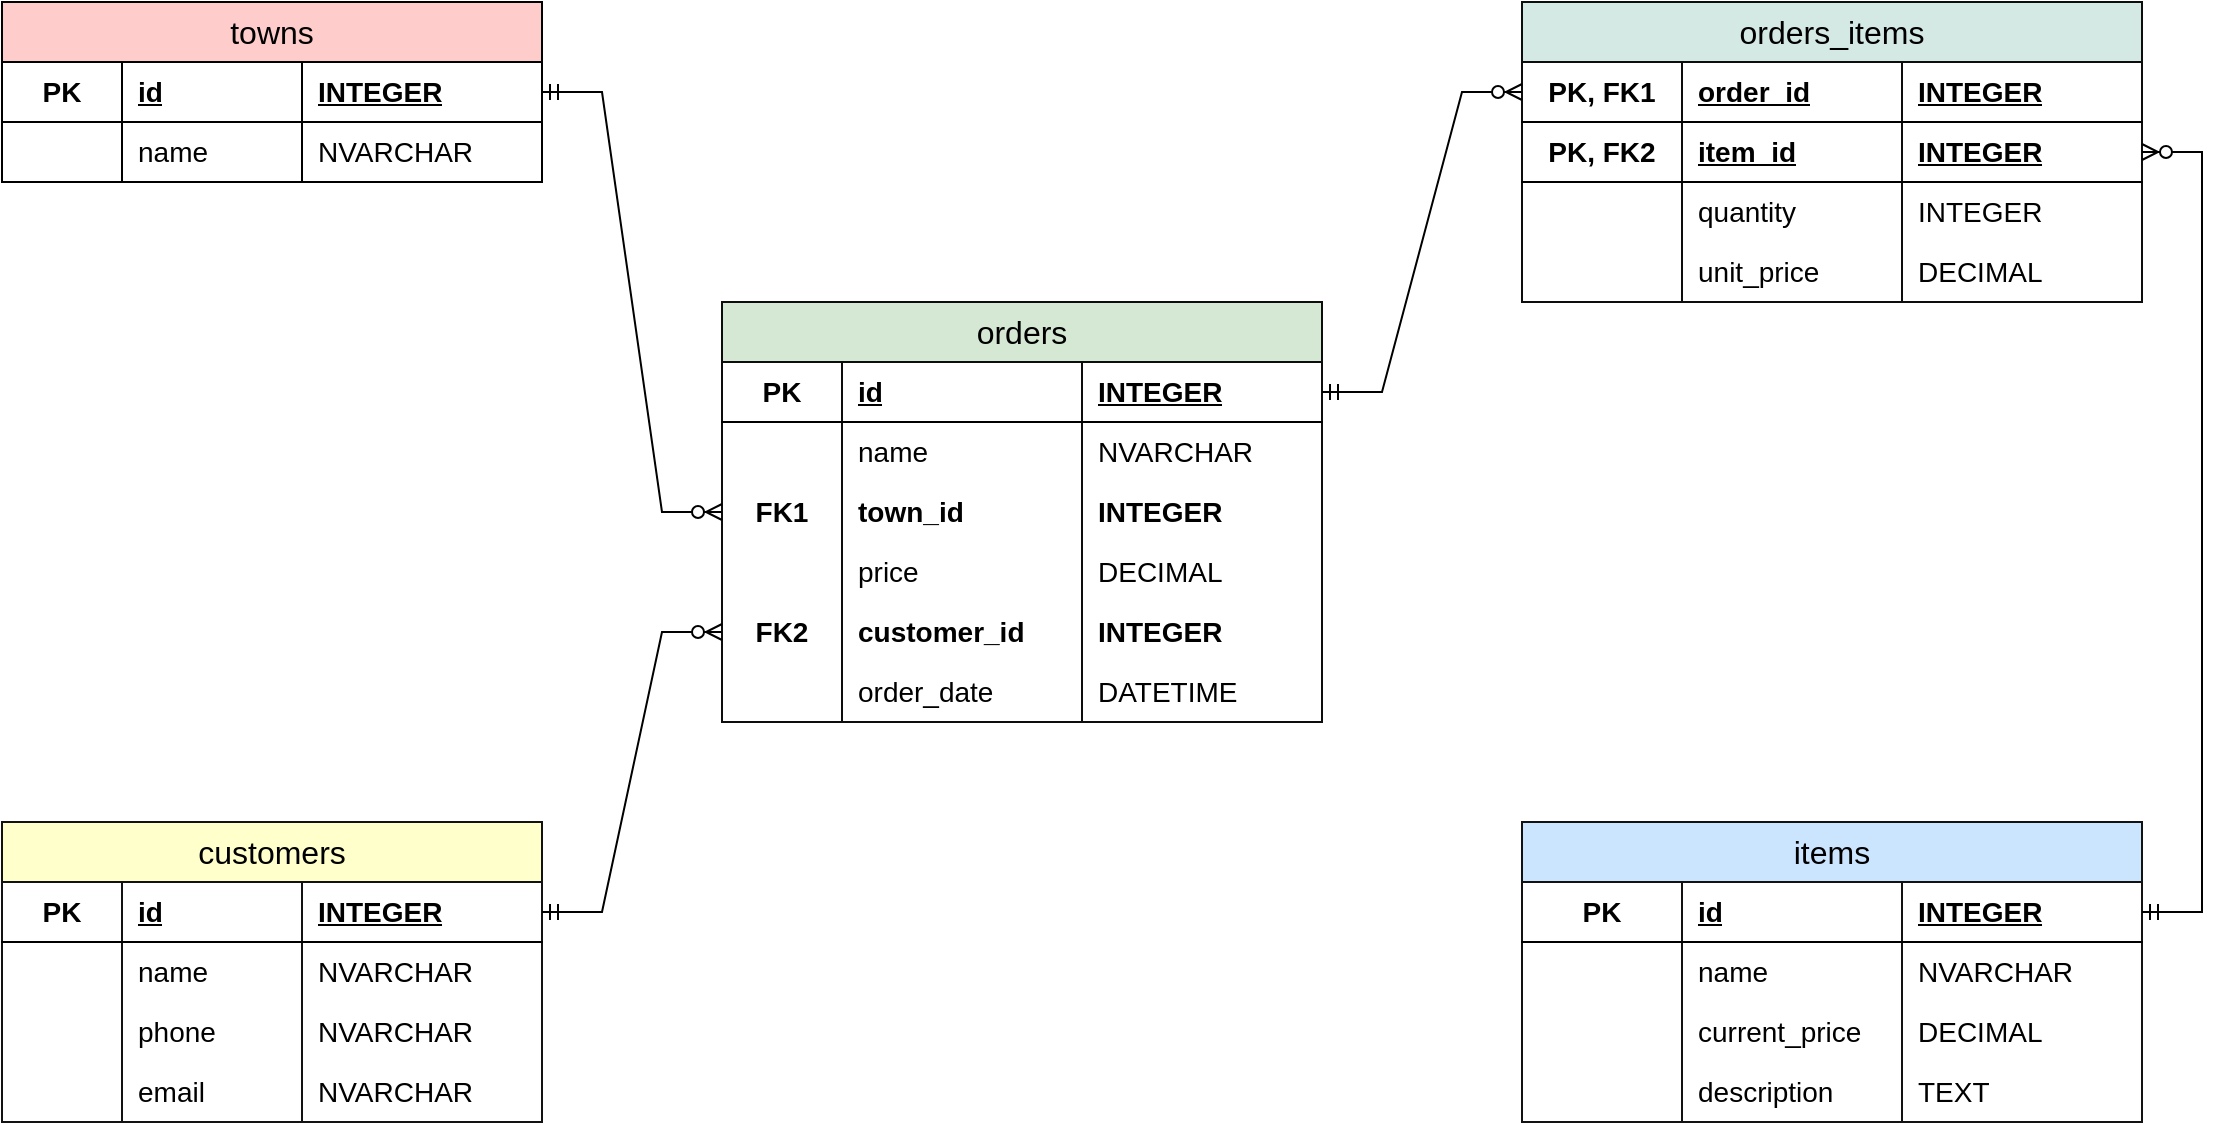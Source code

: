 <mxfile version="28.2.5">
  <diagram name="Страница — 1" id="lfdWWgCuKbMi5LVrJttY">
    <mxGraphModel dx="1034" dy="548" grid="1" gridSize="10" guides="1" tooltips="1" connect="1" arrows="1" fold="1" page="1" pageScale="1" pageWidth="1169" pageHeight="827" math="0" shadow="0">
      <root>
        <mxCell id="0" />
        <mxCell id="1" parent="0" />
        <mxCell id="JcD0nTXZujLrFrjOI5Ah-1" value="orders" style="shape=table;startSize=30;container=1;collapsible=1;childLayout=tableLayout;fixedRows=1;rowLines=0;fontStyle=0;align=center;resizeLast=1;html=1;whiteSpace=wrap;swimlaneFillColor=default;fillColor=#d5e8d4;strokeColor=light-dark(#0d0d0d, #446e2c);fontSize=16;" vertex="1" parent="1">
          <mxGeometry x="380" y="290" width="300" height="210" as="geometry">
            <mxRectangle x="170" y="160" width="80" height="30" as="alternateBounds" />
          </mxGeometry>
        </mxCell>
        <mxCell id="JcD0nTXZujLrFrjOI5Ah-2" value="" style="shape=tableRow;horizontal=0;startSize=0;swimlaneHead=0;swimlaneBody=0;fillColor=none;collapsible=0;dropTarget=0;points=[[0,0.5],[1,0.5]];portConstraint=eastwest;top=0;left=0;right=0;bottom=1;html=1;" vertex="1" parent="JcD0nTXZujLrFrjOI5Ah-1">
          <mxGeometry y="30" width="300" height="30" as="geometry" />
        </mxCell>
        <mxCell id="JcD0nTXZujLrFrjOI5Ah-3" value="PK" style="shape=partialRectangle;connectable=0;fillColor=none;top=0;left=0;bottom=0;right=0;fontStyle=1;overflow=hidden;html=1;whiteSpace=wrap;fontSize=14;" vertex="1" parent="JcD0nTXZujLrFrjOI5Ah-2">
          <mxGeometry width="60" height="30" as="geometry">
            <mxRectangle width="60" height="30" as="alternateBounds" />
          </mxGeometry>
        </mxCell>
        <mxCell id="JcD0nTXZujLrFrjOI5Ah-4" value="id" style="shape=partialRectangle;connectable=0;fillColor=none;top=0;left=0;bottom=0;right=0;align=left;spacingLeft=6;fontStyle=5;overflow=hidden;html=1;whiteSpace=wrap;fontSize=14;" vertex="1" parent="JcD0nTXZujLrFrjOI5Ah-2">
          <mxGeometry x="60" width="120" height="30" as="geometry">
            <mxRectangle width="120" height="30" as="alternateBounds" />
          </mxGeometry>
        </mxCell>
        <mxCell id="JcD0nTXZujLrFrjOI5Ah-5" value="INTEGER" style="shape=partialRectangle;connectable=0;fillColor=none;top=0;left=0;bottom=0;right=0;align=left;spacingLeft=6;fontStyle=5;overflow=hidden;html=1;whiteSpace=wrap;fontSize=14;" vertex="1" parent="JcD0nTXZujLrFrjOI5Ah-2">
          <mxGeometry x="180" width="120" height="30" as="geometry">
            <mxRectangle width="120" height="30" as="alternateBounds" />
          </mxGeometry>
        </mxCell>
        <mxCell id="JcD0nTXZujLrFrjOI5Ah-6" value="" style="shape=tableRow;horizontal=0;startSize=0;swimlaneHead=0;swimlaneBody=0;fillColor=none;collapsible=0;dropTarget=0;points=[[0,0.5],[1,0.5]];portConstraint=eastwest;top=0;left=0;right=0;bottom=0;html=1;" vertex="1" parent="JcD0nTXZujLrFrjOI5Ah-1">
          <mxGeometry y="60" width="300" height="30" as="geometry" />
        </mxCell>
        <mxCell id="JcD0nTXZujLrFrjOI5Ah-7" value="" style="shape=partialRectangle;connectable=0;fillColor=none;top=0;left=0;bottom=0;right=0;editable=1;overflow=hidden;html=1;whiteSpace=wrap;fontSize=14;" vertex="1" parent="JcD0nTXZujLrFrjOI5Ah-6">
          <mxGeometry width="60" height="30" as="geometry">
            <mxRectangle width="60" height="30" as="alternateBounds" />
          </mxGeometry>
        </mxCell>
        <mxCell id="JcD0nTXZujLrFrjOI5Ah-8" value="name" style="shape=partialRectangle;connectable=0;fillColor=none;top=0;left=0;bottom=0;right=0;align=left;spacingLeft=6;overflow=hidden;html=1;whiteSpace=wrap;fontSize=14;" vertex="1" parent="JcD0nTXZujLrFrjOI5Ah-6">
          <mxGeometry x="60" width="120" height="30" as="geometry">
            <mxRectangle width="120" height="30" as="alternateBounds" />
          </mxGeometry>
        </mxCell>
        <mxCell id="JcD0nTXZujLrFrjOI5Ah-9" value="NVARCHAR" style="shape=partialRectangle;connectable=0;fillColor=none;top=0;left=0;bottom=0;right=0;align=left;spacingLeft=6;overflow=hidden;html=1;whiteSpace=wrap;fontSize=14;" vertex="1" parent="JcD0nTXZujLrFrjOI5Ah-6">
          <mxGeometry x="180" width="120" height="30" as="geometry">
            <mxRectangle width="120" height="30" as="alternateBounds" />
          </mxGeometry>
        </mxCell>
        <mxCell id="JcD0nTXZujLrFrjOI5Ah-10" value="" style="shape=tableRow;horizontal=0;startSize=0;swimlaneHead=0;swimlaneBody=0;fillColor=none;collapsible=0;dropTarget=0;points=[[0,0.5],[1,0.5]];portConstraint=eastwest;top=0;left=0;right=0;bottom=0;html=1;" vertex="1" parent="JcD0nTXZujLrFrjOI5Ah-1">
          <mxGeometry y="90" width="300" height="30" as="geometry" />
        </mxCell>
        <mxCell id="JcD0nTXZujLrFrjOI5Ah-11" value="&lt;b&gt;FK1&lt;/b&gt;" style="shape=partialRectangle;connectable=0;fillColor=none;top=0;left=0;bottom=0;right=0;editable=1;overflow=hidden;html=1;whiteSpace=wrap;fontSize=14;" vertex="1" parent="JcD0nTXZujLrFrjOI5Ah-10">
          <mxGeometry width="60" height="30" as="geometry">
            <mxRectangle width="60" height="30" as="alternateBounds" />
          </mxGeometry>
        </mxCell>
        <mxCell id="JcD0nTXZujLrFrjOI5Ah-12" value="town_id" style="shape=partialRectangle;connectable=0;fillColor=none;top=0;left=0;bottom=0;right=0;align=left;spacingLeft=6;overflow=hidden;html=1;whiteSpace=wrap;fontStyle=1;fontSize=14;" vertex="1" parent="JcD0nTXZujLrFrjOI5Ah-10">
          <mxGeometry x="60" width="120" height="30" as="geometry">
            <mxRectangle width="120" height="30" as="alternateBounds" />
          </mxGeometry>
        </mxCell>
        <mxCell id="JcD0nTXZujLrFrjOI5Ah-13" value="INTEGER" style="shape=partialRectangle;connectable=0;fillColor=none;top=0;left=0;bottom=0;right=0;align=left;spacingLeft=6;overflow=hidden;html=1;whiteSpace=wrap;fontStyle=1;fontSize=14;" vertex="1" parent="JcD0nTXZujLrFrjOI5Ah-10">
          <mxGeometry x="180" width="120" height="30" as="geometry">
            <mxRectangle width="120" height="30" as="alternateBounds" />
          </mxGeometry>
        </mxCell>
        <mxCell id="JcD0nTXZujLrFrjOI5Ah-14" style="shape=tableRow;horizontal=0;startSize=0;swimlaneHead=0;swimlaneBody=0;fillColor=none;collapsible=0;dropTarget=0;points=[[0,0.5],[1,0.5]];portConstraint=eastwest;top=0;left=0;right=0;bottom=0;html=1;" vertex="1" parent="JcD0nTXZujLrFrjOI5Ah-1">
          <mxGeometry y="120" width="300" height="30" as="geometry" />
        </mxCell>
        <mxCell id="JcD0nTXZujLrFrjOI5Ah-15" style="shape=partialRectangle;connectable=0;fillColor=none;top=0;left=0;bottom=0;right=0;editable=1;overflow=hidden;html=1;whiteSpace=wrap;fontStyle=0;fontSize=14;" vertex="1" parent="JcD0nTXZujLrFrjOI5Ah-14">
          <mxGeometry width="60" height="30" as="geometry">
            <mxRectangle width="60" height="30" as="alternateBounds" />
          </mxGeometry>
        </mxCell>
        <mxCell id="JcD0nTXZujLrFrjOI5Ah-16" value="price" style="shape=partialRectangle;connectable=0;fillColor=none;top=0;left=0;bottom=0;right=0;align=left;spacingLeft=6;overflow=hidden;html=1;whiteSpace=wrap;fontStyle=0;fontSize=14;" vertex="1" parent="JcD0nTXZujLrFrjOI5Ah-14">
          <mxGeometry x="60" width="120" height="30" as="geometry">
            <mxRectangle width="120" height="30" as="alternateBounds" />
          </mxGeometry>
        </mxCell>
        <mxCell id="JcD0nTXZujLrFrjOI5Ah-17" value="DECIMAL" style="shape=partialRectangle;connectable=0;fillColor=none;top=0;left=0;bottom=0;right=0;align=left;spacingLeft=6;overflow=hidden;html=1;whiteSpace=wrap;fontStyle=0;fontSize=14;" vertex="1" parent="JcD0nTXZujLrFrjOI5Ah-14">
          <mxGeometry x="180" width="120" height="30" as="geometry">
            <mxRectangle width="120" height="30" as="alternateBounds" />
          </mxGeometry>
        </mxCell>
        <mxCell id="JcD0nTXZujLrFrjOI5Ah-18" style="shape=tableRow;horizontal=0;startSize=0;swimlaneHead=0;swimlaneBody=0;fillColor=none;collapsible=0;dropTarget=0;points=[[0,0.5],[1,0.5]];portConstraint=eastwest;top=0;left=0;right=0;bottom=0;html=1;" vertex="1" parent="JcD0nTXZujLrFrjOI5Ah-1">
          <mxGeometry y="150" width="300" height="30" as="geometry" />
        </mxCell>
        <mxCell id="JcD0nTXZujLrFrjOI5Ah-19" value="FK2" style="shape=partialRectangle;connectable=0;fillColor=none;top=0;left=0;bottom=0;right=0;editable=1;overflow=hidden;html=1;whiteSpace=wrap;fontStyle=1;fontSize=14;" vertex="1" parent="JcD0nTXZujLrFrjOI5Ah-18">
          <mxGeometry width="60" height="30" as="geometry">
            <mxRectangle width="60" height="30" as="alternateBounds" />
          </mxGeometry>
        </mxCell>
        <mxCell id="JcD0nTXZujLrFrjOI5Ah-20" value="customer_id" style="shape=partialRectangle;connectable=0;fillColor=none;top=0;left=0;bottom=0;right=0;align=left;spacingLeft=6;overflow=hidden;html=1;whiteSpace=wrap;fontStyle=1;fontSize=14;" vertex="1" parent="JcD0nTXZujLrFrjOI5Ah-18">
          <mxGeometry x="60" width="120" height="30" as="geometry">
            <mxRectangle width="120" height="30" as="alternateBounds" />
          </mxGeometry>
        </mxCell>
        <mxCell id="JcD0nTXZujLrFrjOI5Ah-21" value="INTEGER" style="shape=partialRectangle;connectable=0;fillColor=none;top=0;left=0;bottom=0;right=0;align=left;spacingLeft=6;overflow=hidden;html=1;whiteSpace=wrap;fontStyle=1;fontSize=14;" vertex="1" parent="JcD0nTXZujLrFrjOI5Ah-18">
          <mxGeometry x="180" width="120" height="30" as="geometry">
            <mxRectangle width="120" height="30" as="alternateBounds" />
          </mxGeometry>
        </mxCell>
        <mxCell id="JcD0nTXZujLrFrjOI5Ah-22" style="shape=tableRow;horizontal=0;startSize=0;swimlaneHead=0;swimlaneBody=0;fillColor=none;collapsible=0;dropTarget=0;points=[[0,0.5],[1,0.5]];portConstraint=eastwest;top=0;left=0;right=0;bottom=0;html=1;" vertex="1" parent="JcD0nTXZujLrFrjOI5Ah-1">
          <mxGeometry y="180" width="300" height="30" as="geometry" />
        </mxCell>
        <mxCell id="JcD0nTXZujLrFrjOI5Ah-23" style="shape=partialRectangle;connectable=0;fillColor=none;top=0;left=0;bottom=0;right=0;editable=1;overflow=hidden;html=1;whiteSpace=wrap;fontStyle=1;fontSize=14;" vertex="1" parent="JcD0nTXZujLrFrjOI5Ah-22">
          <mxGeometry width="60" height="30" as="geometry">
            <mxRectangle width="60" height="30" as="alternateBounds" />
          </mxGeometry>
        </mxCell>
        <mxCell id="JcD0nTXZujLrFrjOI5Ah-24" value="order_date" style="shape=partialRectangle;connectable=0;fillColor=none;top=0;left=0;bottom=0;right=0;align=left;spacingLeft=6;overflow=hidden;html=1;whiteSpace=wrap;fontStyle=0;fontSize=14;" vertex="1" parent="JcD0nTXZujLrFrjOI5Ah-22">
          <mxGeometry x="60" width="120" height="30" as="geometry">
            <mxRectangle width="120" height="30" as="alternateBounds" />
          </mxGeometry>
        </mxCell>
        <mxCell id="JcD0nTXZujLrFrjOI5Ah-25" value="DATETIME" style="shape=partialRectangle;connectable=0;fillColor=none;top=0;left=0;bottom=0;right=0;align=left;spacingLeft=6;overflow=hidden;html=1;whiteSpace=wrap;fontStyle=0;fontSize=14;" vertex="1" parent="JcD0nTXZujLrFrjOI5Ah-22">
          <mxGeometry x="180" width="120" height="30" as="geometry">
            <mxRectangle width="120" height="30" as="alternateBounds" />
          </mxGeometry>
        </mxCell>
        <mxCell id="JcD0nTXZujLrFrjOI5Ah-26" value="towns" style="shape=table;startSize=30;container=1;collapsible=1;childLayout=tableLayout;fixedRows=1;rowLines=0;fontStyle=0;align=center;resizeLast=1;html=1;whiteSpace=wrap;swimlaneFillColor=default;fillColor=#FFCCCC;strokeColor=#000000;fontSize=16;" vertex="1" parent="1">
          <mxGeometry x="20" y="140" width="270" height="90" as="geometry">
            <mxRectangle x="170" y="160" width="80" height="30" as="alternateBounds" />
          </mxGeometry>
        </mxCell>
        <mxCell id="JcD0nTXZujLrFrjOI5Ah-27" value="" style="shape=tableRow;horizontal=0;startSize=0;swimlaneHead=0;swimlaneBody=0;fillColor=none;collapsible=0;dropTarget=0;points=[[0,0.5],[1,0.5]];portConstraint=eastwest;top=0;left=0;right=0;bottom=1;html=1;" vertex="1" parent="JcD0nTXZujLrFrjOI5Ah-26">
          <mxGeometry y="30" width="270" height="30" as="geometry" />
        </mxCell>
        <mxCell id="JcD0nTXZujLrFrjOI5Ah-28" value="PK" style="shape=partialRectangle;connectable=0;fillColor=none;top=0;left=0;bottom=0;right=0;fontStyle=1;overflow=hidden;html=1;whiteSpace=wrap;fontSize=14;" vertex="1" parent="JcD0nTXZujLrFrjOI5Ah-27">
          <mxGeometry width="60.0" height="30" as="geometry">
            <mxRectangle width="60.0" height="30" as="alternateBounds" />
          </mxGeometry>
        </mxCell>
        <mxCell id="JcD0nTXZujLrFrjOI5Ah-29" value="id" style="shape=partialRectangle;connectable=0;fillColor=none;top=0;left=0;bottom=0;right=0;align=left;spacingLeft=6;fontStyle=5;overflow=hidden;html=1;whiteSpace=wrap;fontSize=14;" vertex="1" parent="JcD0nTXZujLrFrjOI5Ah-27">
          <mxGeometry x="60.0" width="90.0" height="30" as="geometry">
            <mxRectangle width="90.0" height="30" as="alternateBounds" />
          </mxGeometry>
        </mxCell>
        <mxCell id="JcD0nTXZujLrFrjOI5Ah-30" value="INTEGER" style="shape=partialRectangle;connectable=0;fillColor=none;top=0;left=0;bottom=0;right=0;align=left;spacingLeft=6;fontStyle=5;overflow=hidden;html=1;whiteSpace=wrap;fontSize=14;" vertex="1" parent="JcD0nTXZujLrFrjOI5Ah-27">
          <mxGeometry x="150" width="120" height="30" as="geometry">
            <mxRectangle width="120" height="30" as="alternateBounds" />
          </mxGeometry>
        </mxCell>
        <mxCell id="JcD0nTXZujLrFrjOI5Ah-31" value="" style="shape=tableRow;horizontal=0;startSize=0;swimlaneHead=0;swimlaneBody=0;fillColor=none;collapsible=0;dropTarget=0;points=[[0,0.5],[1,0.5]];portConstraint=eastwest;top=0;left=0;right=0;bottom=0;html=1;" vertex="1" parent="JcD0nTXZujLrFrjOI5Ah-26">
          <mxGeometry y="60" width="270" height="30" as="geometry" />
        </mxCell>
        <mxCell id="JcD0nTXZujLrFrjOI5Ah-32" value="" style="shape=partialRectangle;connectable=0;fillColor=none;top=0;left=0;bottom=0;right=0;editable=1;overflow=hidden;html=1;whiteSpace=wrap;fontSize=14;" vertex="1" parent="JcD0nTXZujLrFrjOI5Ah-31">
          <mxGeometry width="60.0" height="30" as="geometry">
            <mxRectangle width="60.0" height="30" as="alternateBounds" />
          </mxGeometry>
        </mxCell>
        <mxCell id="JcD0nTXZujLrFrjOI5Ah-33" value="name" style="shape=partialRectangle;connectable=0;fillColor=none;top=0;left=0;bottom=0;right=0;align=left;spacingLeft=6;overflow=hidden;html=1;whiteSpace=wrap;fontSize=14;" vertex="1" parent="JcD0nTXZujLrFrjOI5Ah-31">
          <mxGeometry x="60.0" width="90.0" height="30" as="geometry">
            <mxRectangle width="90.0" height="30" as="alternateBounds" />
          </mxGeometry>
        </mxCell>
        <mxCell id="JcD0nTXZujLrFrjOI5Ah-34" value="NVARCHAR" style="shape=partialRectangle;connectable=0;fillColor=none;top=0;left=0;bottom=0;right=0;align=left;spacingLeft=6;overflow=hidden;html=1;whiteSpace=wrap;fontSize=14;" vertex="1" parent="JcD0nTXZujLrFrjOI5Ah-31">
          <mxGeometry x="150" width="120" height="30" as="geometry">
            <mxRectangle width="120" height="30" as="alternateBounds" />
          </mxGeometry>
        </mxCell>
        <mxCell id="JcD0nTXZujLrFrjOI5Ah-35" value="customers" style="shape=table;startSize=30;container=1;collapsible=1;childLayout=tableLayout;fixedRows=1;rowLines=0;fontStyle=0;align=center;resizeLast=1;html=1;whiteSpace=wrap;swimlaneFillColor=default;fillColor=#FFFFCC;strokeColor=light-dark(#121212, #996500);fontSize=16;" vertex="1" parent="1">
          <mxGeometry x="20" y="550" width="270" height="150" as="geometry">
            <mxRectangle x="170" y="160" width="80" height="30" as="alternateBounds" />
          </mxGeometry>
        </mxCell>
        <mxCell id="JcD0nTXZujLrFrjOI5Ah-36" value="" style="shape=tableRow;horizontal=0;startSize=0;swimlaneHead=0;swimlaneBody=0;fillColor=none;collapsible=0;dropTarget=0;points=[[0,0.5],[1,0.5]];portConstraint=eastwest;top=0;left=0;right=0;bottom=1;html=1;" vertex="1" parent="JcD0nTXZujLrFrjOI5Ah-35">
          <mxGeometry y="30" width="270" height="30" as="geometry" />
        </mxCell>
        <mxCell id="JcD0nTXZujLrFrjOI5Ah-37" value="PK" style="shape=partialRectangle;connectable=0;fillColor=none;top=0;left=0;bottom=0;right=0;fontStyle=1;overflow=hidden;html=1;whiteSpace=wrap;fontSize=14;" vertex="1" parent="JcD0nTXZujLrFrjOI5Ah-36">
          <mxGeometry width="60" height="30" as="geometry">
            <mxRectangle width="60" height="30" as="alternateBounds" />
          </mxGeometry>
        </mxCell>
        <mxCell id="JcD0nTXZujLrFrjOI5Ah-38" value="id" style="shape=partialRectangle;connectable=0;fillColor=none;top=0;left=0;bottom=0;right=0;align=left;spacingLeft=6;fontStyle=5;overflow=hidden;html=1;whiteSpace=wrap;fontSize=14;" vertex="1" parent="JcD0nTXZujLrFrjOI5Ah-36">
          <mxGeometry x="60" width="90" height="30" as="geometry">
            <mxRectangle width="90" height="30" as="alternateBounds" />
          </mxGeometry>
        </mxCell>
        <mxCell id="JcD0nTXZujLrFrjOI5Ah-39" value="INTEGER" style="shape=partialRectangle;connectable=0;fillColor=none;top=0;left=0;bottom=0;right=0;align=left;spacingLeft=6;fontStyle=5;overflow=hidden;html=1;whiteSpace=wrap;fontSize=14;" vertex="1" parent="JcD0nTXZujLrFrjOI5Ah-36">
          <mxGeometry x="150" width="120" height="30" as="geometry">
            <mxRectangle width="120" height="30" as="alternateBounds" />
          </mxGeometry>
        </mxCell>
        <mxCell id="JcD0nTXZujLrFrjOI5Ah-40" value="" style="shape=tableRow;horizontal=0;startSize=0;swimlaneHead=0;swimlaneBody=0;fillColor=none;collapsible=0;dropTarget=0;points=[[0,0.5],[1,0.5]];portConstraint=eastwest;top=0;left=0;right=0;bottom=0;html=1;" vertex="1" parent="JcD0nTXZujLrFrjOI5Ah-35">
          <mxGeometry y="60" width="270" height="30" as="geometry" />
        </mxCell>
        <mxCell id="JcD0nTXZujLrFrjOI5Ah-41" value="" style="shape=partialRectangle;connectable=0;fillColor=none;top=0;left=0;bottom=0;right=0;editable=1;overflow=hidden;html=1;whiteSpace=wrap;fontSize=14;" vertex="1" parent="JcD0nTXZujLrFrjOI5Ah-40">
          <mxGeometry width="60" height="30" as="geometry">
            <mxRectangle width="60" height="30" as="alternateBounds" />
          </mxGeometry>
        </mxCell>
        <mxCell id="JcD0nTXZujLrFrjOI5Ah-42" value="name" style="shape=partialRectangle;connectable=0;fillColor=none;top=0;left=0;bottom=0;right=0;align=left;spacingLeft=6;overflow=hidden;html=1;whiteSpace=wrap;fontSize=14;" vertex="1" parent="JcD0nTXZujLrFrjOI5Ah-40">
          <mxGeometry x="60" width="90" height="30" as="geometry">
            <mxRectangle width="90" height="30" as="alternateBounds" />
          </mxGeometry>
        </mxCell>
        <mxCell id="JcD0nTXZujLrFrjOI5Ah-43" value="NVARCHAR" style="shape=partialRectangle;connectable=0;fillColor=none;top=0;left=0;bottom=0;right=0;align=left;spacingLeft=6;overflow=hidden;html=1;whiteSpace=wrap;fontSize=14;" vertex="1" parent="JcD0nTXZujLrFrjOI5Ah-40">
          <mxGeometry x="150" width="120" height="30" as="geometry">
            <mxRectangle width="120" height="30" as="alternateBounds" />
          </mxGeometry>
        </mxCell>
        <mxCell id="JcD0nTXZujLrFrjOI5Ah-44" style="shape=tableRow;horizontal=0;startSize=0;swimlaneHead=0;swimlaneBody=0;fillColor=none;collapsible=0;dropTarget=0;points=[[0,0.5],[1,0.5]];portConstraint=eastwest;top=0;left=0;right=0;bottom=0;html=1;" vertex="1" parent="JcD0nTXZujLrFrjOI5Ah-35">
          <mxGeometry y="90" width="270" height="30" as="geometry" />
        </mxCell>
        <mxCell id="JcD0nTXZujLrFrjOI5Ah-45" style="shape=partialRectangle;connectable=0;fillColor=none;top=0;left=0;bottom=0;right=0;editable=1;overflow=hidden;html=1;whiteSpace=wrap;fontSize=14;" vertex="1" parent="JcD0nTXZujLrFrjOI5Ah-44">
          <mxGeometry width="60" height="30" as="geometry">
            <mxRectangle width="60" height="30" as="alternateBounds" />
          </mxGeometry>
        </mxCell>
        <mxCell id="JcD0nTXZujLrFrjOI5Ah-46" value="phone" style="shape=partialRectangle;connectable=0;fillColor=none;top=0;left=0;bottom=0;right=0;align=left;spacingLeft=6;overflow=hidden;html=1;whiteSpace=wrap;fontSize=14;" vertex="1" parent="JcD0nTXZujLrFrjOI5Ah-44">
          <mxGeometry x="60" width="90" height="30" as="geometry">
            <mxRectangle width="90" height="30" as="alternateBounds" />
          </mxGeometry>
        </mxCell>
        <mxCell id="JcD0nTXZujLrFrjOI5Ah-47" value="NVARCHAR" style="shape=partialRectangle;connectable=0;fillColor=none;top=0;left=0;bottom=0;right=0;align=left;spacingLeft=6;overflow=hidden;html=1;whiteSpace=wrap;fontSize=14;" vertex="1" parent="JcD0nTXZujLrFrjOI5Ah-44">
          <mxGeometry x="150" width="120" height="30" as="geometry">
            <mxRectangle width="120" height="30" as="alternateBounds" />
          </mxGeometry>
        </mxCell>
        <mxCell id="JcD0nTXZujLrFrjOI5Ah-48" style="shape=tableRow;horizontal=0;startSize=0;swimlaneHead=0;swimlaneBody=0;fillColor=none;collapsible=0;dropTarget=0;points=[[0,0.5],[1,0.5]];portConstraint=eastwest;top=0;left=0;right=0;bottom=0;html=1;" vertex="1" parent="JcD0nTXZujLrFrjOI5Ah-35">
          <mxGeometry y="120" width="270" height="30" as="geometry" />
        </mxCell>
        <mxCell id="JcD0nTXZujLrFrjOI5Ah-49" style="shape=partialRectangle;connectable=0;fillColor=none;top=0;left=0;bottom=0;right=0;editable=1;overflow=hidden;html=1;whiteSpace=wrap;fontSize=14;" vertex="1" parent="JcD0nTXZujLrFrjOI5Ah-48">
          <mxGeometry width="60" height="30" as="geometry">
            <mxRectangle width="60" height="30" as="alternateBounds" />
          </mxGeometry>
        </mxCell>
        <mxCell id="JcD0nTXZujLrFrjOI5Ah-50" value="email" style="shape=partialRectangle;connectable=0;fillColor=none;top=0;left=0;bottom=0;right=0;align=left;spacingLeft=6;overflow=hidden;html=1;whiteSpace=wrap;fontSize=14;" vertex="1" parent="JcD0nTXZujLrFrjOI5Ah-48">
          <mxGeometry x="60" width="90" height="30" as="geometry">
            <mxRectangle width="90" height="30" as="alternateBounds" />
          </mxGeometry>
        </mxCell>
        <mxCell id="JcD0nTXZujLrFrjOI5Ah-51" value="NVARCHAR" style="shape=partialRectangle;connectable=0;fillColor=none;top=0;left=0;bottom=0;right=0;align=left;spacingLeft=6;overflow=hidden;html=1;whiteSpace=wrap;fontSize=14;" vertex="1" parent="JcD0nTXZujLrFrjOI5Ah-48">
          <mxGeometry x="150" width="120" height="30" as="geometry">
            <mxRectangle width="120" height="30" as="alternateBounds" />
          </mxGeometry>
        </mxCell>
        <mxCell id="JcD0nTXZujLrFrjOI5Ah-52" value="orders_items" style="shape=table;startSize=30;container=1;collapsible=1;childLayout=tableLayout;fixedRows=1;rowLines=0;fontStyle=0;align=center;resizeLast=1;html=1;whiteSpace=wrap;swimlaneFillColor=default;fillColor=light-dark(#d4e8e4, #1f2f1e);strokeColor=light-dark(#0d0d0d, #446e2c);fontSize=16;" vertex="1" parent="1">
          <mxGeometry x="780" y="140" width="310" height="150" as="geometry">
            <mxRectangle x="170" y="160" width="80" height="30" as="alternateBounds" />
          </mxGeometry>
        </mxCell>
        <mxCell id="JcD0nTXZujLrFrjOI5Ah-53" value="" style="shape=tableRow;horizontal=0;startSize=0;swimlaneHead=0;swimlaneBody=0;fillColor=none;collapsible=0;dropTarget=0;points=[[0,0.5],[1,0.5]];portConstraint=eastwest;top=0;left=0;right=0;bottom=1;html=1;fontSize=14;" vertex="1" parent="JcD0nTXZujLrFrjOI5Ah-52">
          <mxGeometry y="30" width="310" height="30" as="geometry" />
        </mxCell>
        <mxCell id="JcD0nTXZujLrFrjOI5Ah-54" value="PK, FK1" style="shape=partialRectangle;connectable=0;fillColor=none;top=0;left=0;bottom=0;right=0;fontStyle=1;overflow=hidden;html=1;whiteSpace=wrap;fontSize=14;" vertex="1" parent="JcD0nTXZujLrFrjOI5Ah-53">
          <mxGeometry width="80" height="30" as="geometry">
            <mxRectangle width="80" height="30" as="alternateBounds" />
          </mxGeometry>
        </mxCell>
        <mxCell id="JcD0nTXZujLrFrjOI5Ah-55" value="order_id" style="shape=partialRectangle;connectable=0;fillColor=none;top=0;left=0;bottom=0;right=0;align=left;spacingLeft=6;fontStyle=5;overflow=hidden;html=1;whiteSpace=wrap;fontSize=14;" vertex="1" parent="JcD0nTXZujLrFrjOI5Ah-53">
          <mxGeometry x="80" width="110" height="30" as="geometry">
            <mxRectangle width="110" height="30" as="alternateBounds" />
          </mxGeometry>
        </mxCell>
        <mxCell id="JcD0nTXZujLrFrjOI5Ah-56" value="INTEGER" style="shape=partialRectangle;connectable=0;fillColor=none;top=0;left=0;bottom=0;right=0;align=left;spacingLeft=6;fontStyle=5;overflow=hidden;html=1;whiteSpace=wrap;fontSize=14;" vertex="1" parent="JcD0nTXZujLrFrjOI5Ah-53">
          <mxGeometry x="190" width="120" height="30" as="geometry">
            <mxRectangle width="120" height="30" as="alternateBounds" />
          </mxGeometry>
        </mxCell>
        <mxCell id="JcD0nTXZujLrFrjOI5Ah-57" style="shape=tableRow;horizontal=0;startSize=0;swimlaneHead=0;swimlaneBody=0;fillColor=none;collapsible=0;dropTarget=0;points=[[0,0.5],[1,0.5]];portConstraint=eastwest;top=0;left=0;right=0;bottom=1;html=1;fontSize=14;" vertex="1" parent="JcD0nTXZujLrFrjOI5Ah-52">
          <mxGeometry y="60" width="310" height="30" as="geometry" />
        </mxCell>
        <mxCell id="JcD0nTXZujLrFrjOI5Ah-58" value="PK, FK2" style="shape=partialRectangle;connectable=0;fillColor=none;top=0;left=0;bottom=0;right=0;fontStyle=1;overflow=hidden;html=1;whiteSpace=wrap;fontSize=14;" vertex="1" parent="JcD0nTXZujLrFrjOI5Ah-57">
          <mxGeometry width="80" height="30" as="geometry">
            <mxRectangle width="80" height="30" as="alternateBounds" />
          </mxGeometry>
        </mxCell>
        <mxCell id="JcD0nTXZujLrFrjOI5Ah-59" value="item_id" style="shape=partialRectangle;connectable=0;fillColor=none;top=0;left=0;bottom=0;right=0;align=left;spacingLeft=6;fontStyle=5;overflow=hidden;html=1;whiteSpace=wrap;fontSize=14;" vertex="1" parent="JcD0nTXZujLrFrjOI5Ah-57">
          <mxGeometry x="80" width="110" height="30" as="geometry">
            <mxRectangle width="110" height="30" as="alternateBounds" />
          </mxGeometry>
        </mxCell>
        <mxCell id="JcD0nTXZujLrFrjOI5Ah-60" value="INTEGER" style="shape=partialRectangle;connectable=0;fillColor=none;top=0;left=0;bottom=0;right=0;align=left;spacingLeft=6;fontStyle=5;overflow=hidden;html=1;whiteSpace=wrap;fontSize=14;" vertex="1" parent="JcD0nTXZujLrFrjOI5Ah-57">
          <mxGeometry x="190" width="120" height="30" as="geometry">
            <mxRectangle width="120" height="30" as="alternateBounds" />
          </mxGeometry>
        </mxCell>
        <mxCell id="JcD0nTXZujLrFrjOI5Ah-61" value="" style="shape=tableRow;horizontal=0;startSize=0;swimlaneHead=0;swimlaneBody=0;fillColor=none;collapsible=0;dropTarget=0;points=[[0,0.5],[1,0.5]];portConstraint=eastwest;top=0;left=0;right=0;bottom=0;html=1;fontSize=14;" vertex="1" parent="JcD0nTXZujLrFrjOI5Ah-52">
          <mxGeometry y="90" width="310" height="30" as="geometry" />
        </mxCell>
        <mxCell id="JcD0nTXZujLrFrjOI5Ah-62" value="" style="shape=partialRectangle;connectable=0;fillColor=none;top=0;left=0;bottom=0;right=0;editable=1;overflow=hidden;html=1;whiteSpace=wrap;fontStyle=1;fontSize=14;" vertex="1" parent="JcD0nTXZujLrFrjOI5Ah-61">
          <mxGeometry width="80" height="30" as="geometry">
            <mxRectangle width="80" height="30" as="alternateBounds" />
          </mxGeometry>
        </mxCell>
        <mxCell id="JcD0nTXZujLrFrjOI5Ah-63" value="quantity" style="shape=partialRectangle;connectable=0;fillColor=none;top=0;left=0;bottom=0;right=0;align=left;spacingLeft=6;overflow=hidden;html=1;whiteSpace=wrap;fontStyle=0;fontSize=14;" vertex="1" parent="JcD0nTXZujLrFrjOI5Ah-61">
          <mxGeometry x="80" width="110" height="30" as="geometry">
            <mxRectangle width="110" height="30" as="alternateBounds" />
          </mxGeometry>
        </mxCell>
        <mxCell id="JcD0nTXZujLrFrjOI5Ah-64" value="INTEGER" style="shape=partialRectangle;connectable=0;fillColor=none;top=0;left=0;bottom=0;right=0;align=left;spacingLeft=6;overflow=hidden;html=1;whiteSpace=wrap;fontStyle=0;fontSize=14;" vertex="1" parent="JcD0nTXZujLrFrjOI5Ah-61">
          <mxGeometry x="190" width="120" height="30" as="geometry">
            <mxRectangle width="120" height="30" as="alternateBounds" />
          </mxGeometry>
        </mxCell>
        <mxCell id="JcD0nTXZujLrFrjOI5Ah-65" value="" style="shape=tableRow;horizontal=0;startSize=0;swimlaneHead=0;swimlaneBody=0;fillColor=none;collapsible=0;dropTarget=0;points=[[0,0.5],[1,0.5]];portConstraint=eastwest;top=0;left=0;right=0;bottom=0;html=1;fontSize=14;" vertex="1" parent="JcD0nTXZujLrFrjOI5Ah-52">
          <mxGeometry y="120" width="310" height="30" as="geometry" />
        </mxCell>
        <mxCell id="JcD0nTXZujLrFrjOI5Ah-66" value="" style="shape=partialRectangle;connectable=0;fillColor=none;top=0;left=0;bottom=0;right=0;editable=1;overflow=hidden;html=1;whiteSpace=wrap;fontSize=14;" vertex="1" parent="JcD0nTXZujLrFrjOI5Ah-65">
          <mxGeometry width="80" height="30" as="geometry">
            <mxRectangle width="80" height="30" as="alternateBounds" />
          </mxGeometry>
        </mxCell>
        <mxCell id="JcD0nTXZujLrFrjOI5Ah-67" value="unit_price" style="shape=partialRectangle;connectable=0;fillColor=none;top=0;left=0;bottom=0;right=0;align=left;spacingLeft=6;overflow=hidden;html=1;whiteSpace=wrap;fontStyle=0;fontSize=14;" vertex="1" parent="JcD0nTXZujLrFrjOI5Ah-65">
          <mxGeometry x="80" width="110" height="30" as="geometry">
            <mxRectangle width="110" height="30" as="alternateBounds" />
          </mxGeometry>
        </mxCell>
        <mxCell id="JcD0nTXZujLrFrjOI5Ah-68" value="DECIMAL" style="shape=partialRectangle;connectable=0;fillColor=none;top=0;left=0;bottom=0;right=0;align=left;spacingLeft=6;overflow=hidden;html=1;whiteSpace=wrap;fontStyle=0;fontSize=14;" vertex="1" parent="JcD0nTXZujLrFrjOI5Ah-65">
          <mxGeometry x="190" width="120" height="30" as="geometry">
            <mxRectangle width="120" height="30" as="alternateBounds" />
          </mxGeometry>
        </mxCell>
        <mxCell id="JcD0nTXZujLrFrjOI5Ah-69" value="items" style="shape=table;startSize=30;container=1;collapsible=1;childLayout=tableLayout;fixedRows=1;rowLines=0;fontStyle=0;align=center;resizeLast=1;html=1;whiteSpace=wrap;swimlaneFillColor=default;fillColor=#CCE5FF;strokeColor=light-dark(#121212, #996500);fontSize=16;" vertex="1" parent="1">
          <mxGeometry x="780" y="550" width="310" height="150" as="geometry">
            <mxRectangle x="170" y="160" width="80" height="30" as="alternateBounds" />
          </mxGeometry>
        </mxCell>
        <mxCell id="JcD0nTXZujLrFrjOI5Ah-70" value="" style="shape=tableRow;horizontal=0;startSize=0;swimlaneHead=0;swimlaneBody=0;fillColor=none;collapsible=0;dropTarget=0;points=[[0,0.5],[1,0.5]];portConstraint=eastwest;top=0;left=0;right=0;bottom=1;html=1;" vertex="1" parent="JcD0nTXZujLrFrjOI5Ah-69">
          <mxGeometry y="30" width="310" height="30" as="geometry" />
        </mxCell>
        <mxCell id="JcD0nTXZujLrFrjOI5Ah-71" value="PK" style="shape=partialRectangle;connectable=0;fillColor=none;top=0;left=0;bottom=0;right=0;fontStyle=1;overflow=hidden;html=1;whiteSpace=wrap;fontSize=14;" vertex="1" parent="JcD0nTXZujLrFrjOI5Ah-70">
          <mxGeometry width="80" height="30" as="geometry">
            <mxRectangle width="80" height="30" as="alternateBounds" />
          </mxGeometry>
        </mxCell>
        <mxCell id="JcD0nTXZujLrFrjOI5Ah-72" value="id" style="shape=partialRectangle;connectable=0;fillColor=none;top=0;left=0;bottom=0;right=0;align=left;spacingLeft=6;fontStyle=5;overflow=hidden;html=1;whiteSpace=wrap;fontSize=14;" vertex="1" parent="JcD0nTXZujLrFrjOI5Ah-70">
          <mxGeometry x="80" width="110" height="30" as="geometry">
            <mxRectangle width="110" height="30" as="alternateBounds" />
          </mxGeometry>
        </mxCell>
        <mxCell id="JcD0nTXZujLrFrjOI5Ah-73" value="INTEGER" style="shape=partialRectangle;connectable=0;fillColor=none;top=0;left=0;bottom=0;right=0;align=left;spacingLeft=6;fontStyle=5;overflow=hidden;html=1;whiteSpace=wrap;fontSize=14;" vertex="1" parent="JcD0nTXZujLrFrjOI5Ah-70">
          <mxGeometry x="190" width="120" height="30" as="geometry">
            <mxRectangle width="120" height="30" as="alternateBounds" />
          </mxGeometry>
        </mxCell>
        <mxCell id="JcD0nTXZujLrFrjOI5Ah-74" value="" style="shape=tableRow;horizontal=0;startSize=0;swimlaneHead=0;swimlaneBody=0;fillColor=none;collapsible=0;dropTarget=0;points=[[0,0.5],[1,0.5]];portConstraint=eastwest;top=0;left=0;right=0;bottom=0;html=1;" vertex="1" parent="JcD0nTXZujLrFrjOI5Ah-69">
          <mxGeometry y="60" width="310" height="30" as="geometry" />
        </mxCell>
        <mxCell id="JcD0nTXZujLrFrjOI5Ah-75" value="" style="shape=partialRectangle;connectable=0;fillColor=none;top=0;left=0;bottom=0;right=0;editable=1;overflow=hidden;html=1;whiteSpace=wrap;fontSize=14;" vertex="1" parent="JcD0nTXZujLrFrjOI5Ah-74">
          <mxGeometry width="80" height="30" as="geometry">
            <mxRectangle width="80" height="30" as="alternateBounds" />
          </mxGeometry>
        </mxCell>
        <mxCell id="JcD0nTXZujLrFrjOI5Ah-76" value="name" style="shape=partialRectangle;connectable=0;fillColor=none;top=0;left=0;bottom=0;right=0;align=left;spacingLeft=6;overflow=hidden;html=1;whiteSpace=wrap;fontSize=14;" vertex="1" parent="JcD0nTXZujLrFrjOI5Ah-74">
          <mxGeometry x="80" width="110" height="30" as="geometry">
            <mxRectangle width="110" height="30" as="alternateBounds" />
          </mxGeometry>
        </mxCell>
        <mxCell id="JcD0nTXZujLrFrjOI5Ah-77" value="NVARCHAR" style="shape=partialRectangle;connectable=0;fillColor=none;top=0;left=0;bottom=0;right=0;align=left;spacingLeft=6;overflow=hidden;html=1;whiteSpace=wrap;fontSize=14;" vertex="1" parent="JcD0nTXZujLrFrjOI5Ah-74">
          <mxGeometry x="190" width="120" height="30" as="geometry">
            <mxRectangle width="120" height="30" as="alternateBounds" />
          </mxGeometry>
        </mxCell>
        <mxCell id="JcD0nTXZujLrFrjOI5Ah-78" style="shape=tableRow;horizontal=0;startSize=0;swimlaneHead=0;swimlaneBody=0;fillColor=none;collapsible=0;dropTarget=0;points=[[0,0.5],[1,0.5]];portConstraint=eastwest;top=0;left=0;right=0;bottom=0;html=1;" vertex="1" parent="JcD0nTXZujLrFrjOI5Ah-69">
          <mxGeometry y="90" width="310" height="30" as="geometry" />
        </mxCell>
        <mxCell id="JcD0nTXZujLrFrjOI5Ah-79" style="shape=partialRectangle;connectable=0;fillColor=none;top=0;left=0;bottom=0;right=0;editable=1;overflow=hidden;html=1;whiteSpace=wrap;fontSize=14;" vertex="1" parent="JcD0nTXZujLrFrjOI5Ah-78">
          <mxGeometry width="80" height="30" as="geometry">
            <mxRectangle width="80" height="30" as="alternateBounds" />
          </mxGeometry>
        </mxCell>
        <mxCell id="JcD0nTXZujLrFrjOI5Ah-80" value="current_price" style="shape=partialRectangle;connectable=0;fillColor=none;top=0;left=0;bottom=0;right=0;align=left;spacingLeft=6;overflow=hidden;html=1;whiteSpace=wrap;fontSize=14;" vertex="1" parent="JcD0nTXZujLrFrjOI5Ah-78">
          <mxGeometry x="80" width="110" height="30" as="geometry">
            <mxRectangle width="110" height="30" as="alternateBounds" />
          </mxGeometry>
        </mxCell>
        <mxCell id="JcD0nTXZujLrFrjOI5Ah-81" value="DECIMAL" style="shape=partialRectangle;connectable=0;fillColor=none;top=0;left=0;bottom=0;right=0;align=left;spacingLeft=6;overflow=hidden;html=1;whiteSpace=wrap;fontSize=14;" vertex="1" parent="JcD0nTXZujLrFrjOI5Ah-78">
          <mxGeometry x="190" width="120" height="30" as="geometry">
            <mxRectangle width="120" height="30" as="alternateBounds" />
          </mxGeometry>
        </mxCell>
        <mxCell id="JcD0nTXZujLrFrjOI5Ah-86" style="shape=tableRow;horizontal=0;startSize=0;swimlaneHead=0;swimlaneBody=0;fillColor=none;collapsible=0;dropTarget=0;points=[[0,0.5],[1,0.5]];portConstraint=eastwest;top=0;left=0;right=0;bottom=0;html=1;" vertex="1" parent="JcD0nTXZujLrFrjOI5Ah-69">
          <mxGeometry y="120" width="310" height="30" as="geometry" />
        </mxCell>
        <mxCell id="JcD0nTXZujLrFrjOI5Ah-87" style="shape=partialRectangle;connectable=0;fillColor=none;top=0;left=0;bottom=0;right=0;editable=1;overflow=hidden;html=1;whiteSpace=wrap;fontSize=14;" vertex="1" parent="JcD0nTXZujLrFrjOI5Ah-86">
          <mxGeometry width="80" height="30" as="geometry">
            <mxRectangle width="80" height="30" as="alternateBounds" />
          </mxGeometry>
        </mxCell>
        <mxCell id="JcD0nTXZujLrFrjOI5Ah-88" value="description" style="shape=partialRectangle;connectable=0;fillColor=none;top=0;left=0;bottom=0;right=0;align=left;spacingLeft=6;overflow=hidden;html=1;whiteSpace=wrap;fontSize=14;" vertex="1" parent="JcD0nTXZujLrFrjOI5Ah-86">
          <mxGeometry x="80" width="110" height="30" as="geometry">
            <mxRectangle width="110" height="30" as="alternateBounds" />
          </mxGeometry>
        </mxCell>
        <mxCell id="JcD0nTXZujLrFrjOI5Ah-89" value="TEXT" style="shape=partialRectangle;connectable=0;fillColor=none;top=0;left=0;bottom=0;right=0;align=left;spacingLeft=6;overflow=hidden;html=1;whiteSpace=wrap;fontSize=14;" vertex="1" parent="JcD0nTXZujLrFrjOI5Ah-86">
          <mxGeometry x="190" width="120" height="30" as="geometry">
            <mxRectangle width="120" height="30" as="alternateBounds" />
          </mxGeometry>
        </mxCell>
        <mxCell id="JcD0nTXZujLrFrjOI5Ah-82" value="" style="edgeStyle=entityRelationEdgeStyle;fontSize=12;html=1;endArrow=ERzeroToMany;startArrow=ERmandOne;rounded=0;exitX=1;exitY=0.5;exitDx=0;exitDy=0;entryX=0;entryY=0.5;entryDx=0;entryDy=0;" edge="1" parent="1" source="JcD0nTXZujLrFrjOI5Ah-27" target="JcD0nTXZujLrFrjOI5Ah-10">
          <mxGeometry width="100" height="100" relative="1" as="geometry">
            <mxPoint x="520" y="440" as="sourcePoint" />
            <mxPoint x="620" y="340" as="targetPoint" />
          </mxGeometry>
        </mxCell>
        <mxCell id="JcD0nTXZujLrFrjOI5Ah-83" value="" style="edgeStyle=entityRelationEdgeStyle;fontSize=12;html=1;endArrow=ERzeroToMany;startArrow=ERmandOne;rounded=0;exitX=1;exitY=0.5;exitDx=0;exitDy=0;entryX=0;entryY=0.5;entryDx=0;entryDy=0;" edge="1" parent="1" source="JcD0nTXZujLrFrjOI5Ah-36" target="JcD0nTXZujLrFrjOI5Ah-18">
          <mxGeometry width="100" height="100" relative="1" as="geometry">
            <mxPoint x="380" y="230" as="sourcePoint" />
            <mxPoint x="550" y="409" as="targetPoint" />
          </mxGeometry>
        </mxCell>
        <mxCell id="JcD0nTXZujLrFrjOI5Ah-84" value="" style="edgeStyle=entityRelationEdgeStyle;fontSize=12;html=1;endArrow=ERzeroToMany;startArrow=ERmandOne;rounded=0;exitX=1;exitY=0.5;exitDx=0;exitDy=0;entryX=0;entryY=0.5;entryDx=0;entryDy=0;" edge="1" parent="1" source="JcD0nTXZujLrFrjOI5Ah-2" target="JcD0nTXZujLrFrjOI5Ah-53">
          <mxGeometry width="100" height="100" relative="1" as="geometry">
            <mxPoint x="390" y="481" as="sourcePoint" />
            <mxPoint x="570" y="420" as="targetPoint" />
          </mxGeometry>
        </mxCell>
        <mxCell id="JcD0nTXZujLrFrjOI5Ah-85" value="" style="edgeStyle=entityRelationEdgeStyle;fontSize=12;html=1;endArrow=ERzeroToMany;startArrow=ERmandOne;rounded=0;entryX=1;entryY=0.5;entryDx=0;entryDy=0;exitX=1;exitY=0.5;exitDx=0;exitDy=0;" edge="1" parent="1" source="JcD0nTXZujLrFrjOI5Ah-70" target="JcD0nTXZujLrFrjOI5Ah-57">
          <mxGeometry width="100" height="100" relative="1" as="geometry">
            <mxPoint x="1090" y="430" as="sourcePoint" />
            <mxPoint x="890" y="260" as="targetPoint" />
            <Array as="points">
              <mxPoint x="760" y="370" />
              <mxPoint x="1120" y="450" />
              <mxPoint x="1000" y="440" />
              <mxPoint x="1070" y="380" />
              <mxPoint x="1020" y="375" />
              <mxPoint x="750" y="370" />
              <mxPoint x="730" y="370" />
            </Array>
          </mxGeometry>
        </mxCell>
      </root>
    </mxGraphModel>
  </diagram>
</mxfile>
